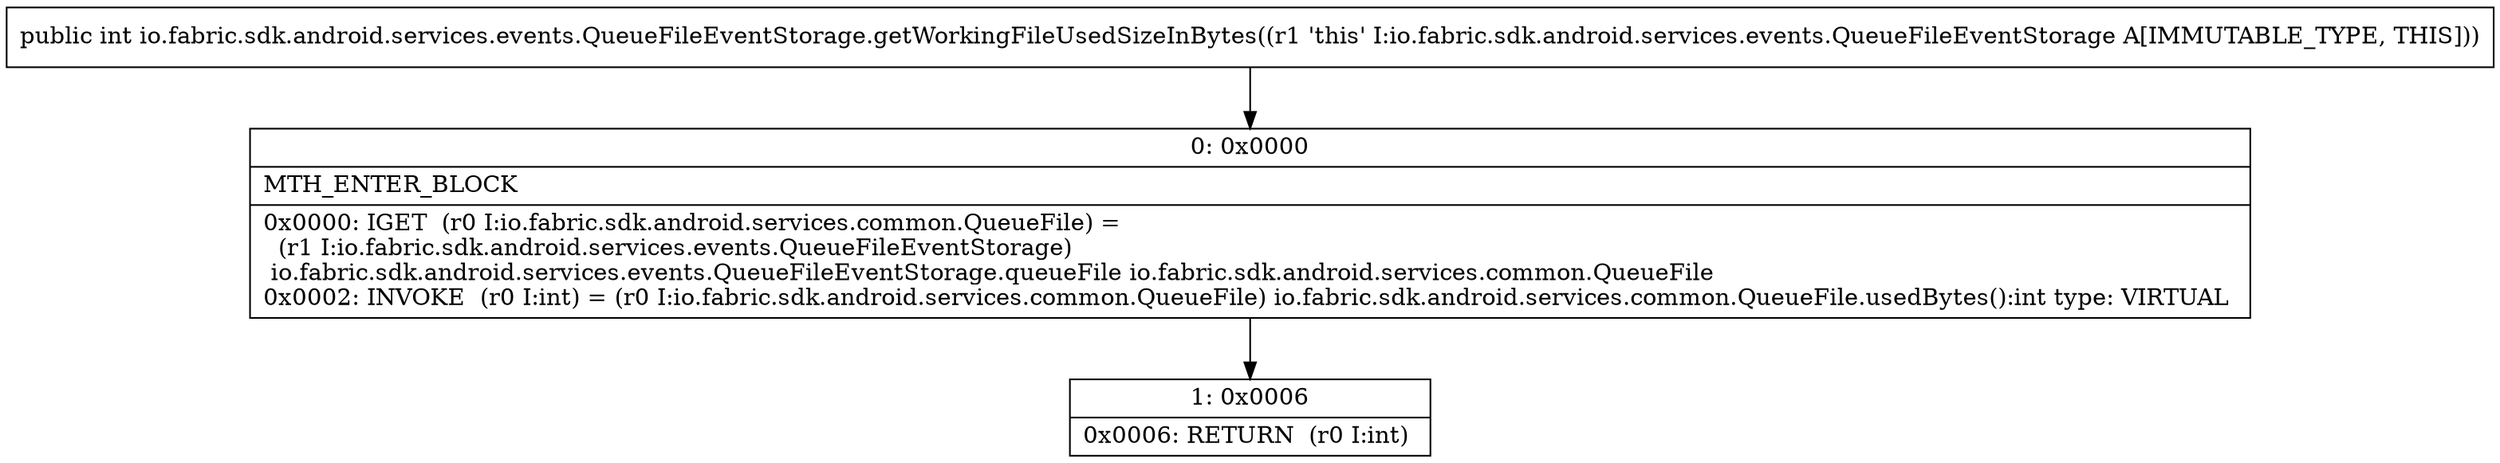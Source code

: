 digraph "CFG forio.fabric.sdk.android.services.events.QueueFileEventStorage.getWorkingFileUsedSizeInBytes()I" {
Node_0 [shape=record,label="{0\:\ 0x0000|MTH_ENTER_BLOCK\l|0x0000: IGET  (r0 I:io.fabric.sdk.android.services.common.QueueFile) = \l  (r1 I:io.fabric.sdk.android.services.events.QueueFileEventStorage)\l io.fabric.sdk.android.services.events.QueueFileEventStorage.queueFile io.fabric.sdk.android.services.common.QueueFile \l0x0002: INVOKE  (r0 I:int) = (r0 I:io.fabric.sdk.android.services.common.QueueFile) io.fabric.sdk.android.services.common.QueueFile.usedBytes():int type: VIRTUAL \l}"];
Node_1 [shape=record,label="{1\:\ 0x0006|0x0006: RETURN  (r0 I:int) \l}"];
MethodNode[shape=record,label="{public int io.fabric.sdk.android.services.events.QueueFileEventStorage.getWorkingFileUsedSizeInBytes((r1 'this' I:io.fabric.sdk.android.services.events.QueueFileEventStorage A[IMMUTABLE_TYPE, THIS])) }"];
MethodNode -> Node_0;
Node_0 -> Node_1;
}

